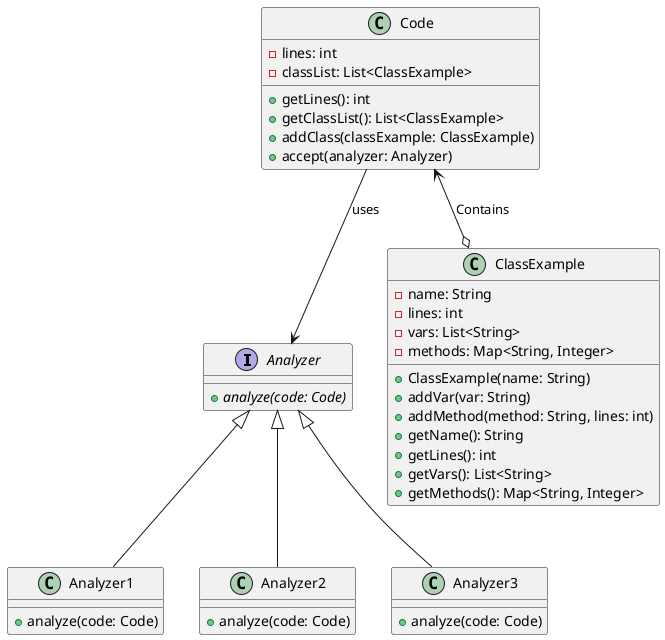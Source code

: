 @startuml

interface Analyzer {
    {abstract} +analyze(code: Code)
}

class Analyzer1 {
    +analyze(code: Code)
}

class Analyzer2 {
    +analyze(code: Code)
}

class Analyzer3 {
    +analyze(code: Code)
}

class ClassExample {
    -name: String
    -lines: int
    -vars: List<String>
    -methods: Map<String, Integer>
    +ClassExample(name: String)
    +addVar(var: String)
    +addMethod(method: String, lines: int)
    +getName(): String
    +getLines(): int
    +getVars(): List<String>
    +getMethods(): Map<String, Integer>
}

class Code {
    -lines: int
    -classList: List<ClassExample>
    +getLines(): int
    +getClassList(): List<ClassExample>
    +addClass(classExample: ClassExample)
    +accept(analyzer: Analyzer)
}

Analyzer <|-- Analyzer1
Analyzer <|-- Analyzer2
Analyzer <|-- Analyzer3

Code <--o ClassExample : Contains

Code --> Analyzer : uses

@enduml
